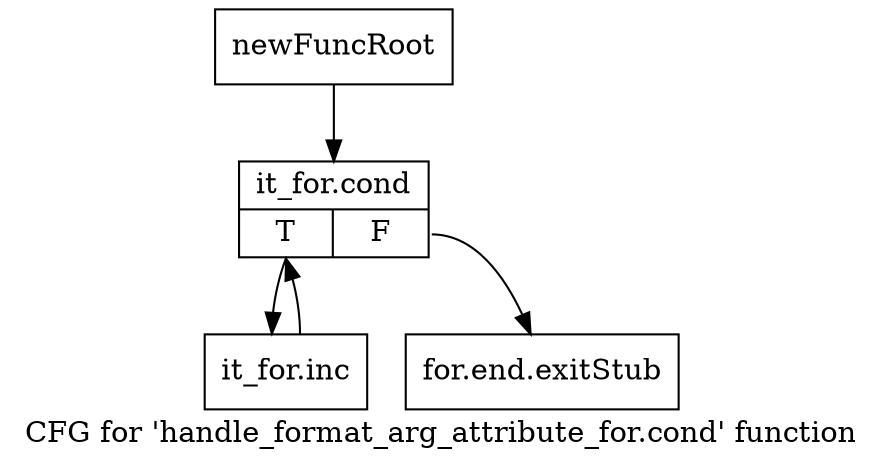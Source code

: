 digraph "CFG for 'handle_format_arg_attribute_for.cond' function" {
	label="CFG for 'handle_format_arg_attribute_for.cond' function";

	Node0xa14ff10 [shape=record,label="{newFuncRoot}"];
	Node0xa14ff10 -> Node0xa1503a0;
	Node0xa150350 [shape=record,label="{for.end.exitStub}"];
	Node0xa1503a0 [shape=record,label="{it_for.cond|{<s0>T|<s1>F}}"];
	Node0xa1503a0:s0 -> Node0xa1503f0;
	Node0xa1503a0:s1 -> Node0xa150350;
	Node0xa1503f0 [shape=record,label="{it_for.inc}"];
	Node0xa1503f0 -> Node0xa1503a0;
}
